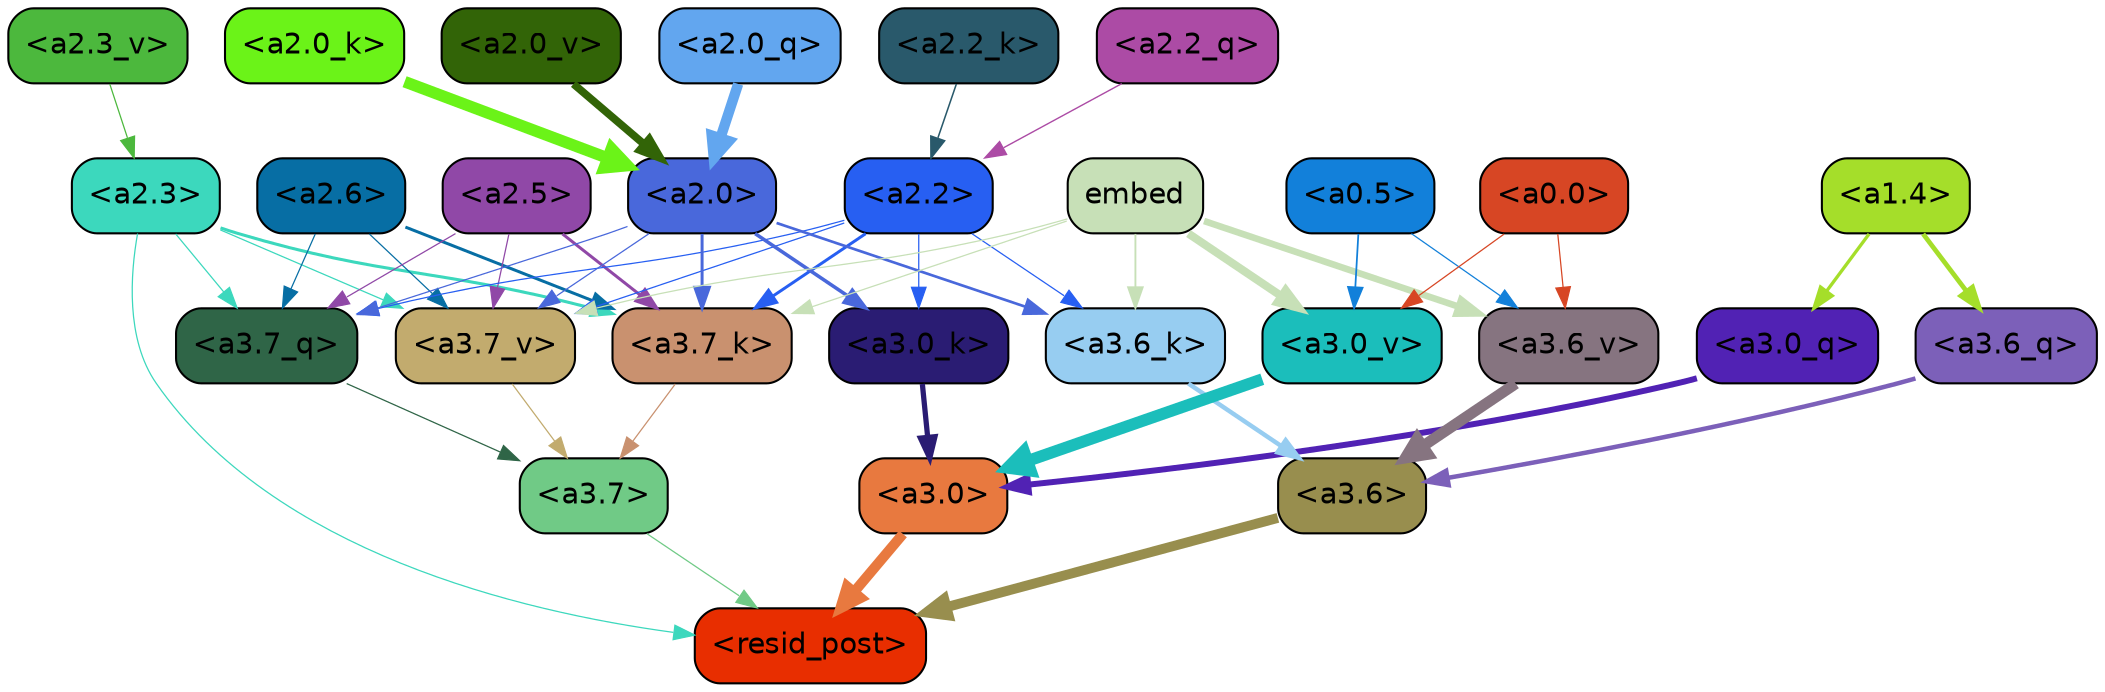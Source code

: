 strict digraph "" {
	graph [bgcolor=transparent,
		layout=dot,
		overlap=false,
		splines=true
	];
	"<a3.7>"	[color=black,
		fillcolor="#70ca86",
		fontname=Helvetica,
		shape=box,
		style="filled, rounded"];
	"<resid_post>"	[color=black,
		fillcolor="#e82e00",
		fontname=Helvetica,
		shape=box,
		style="filled, rounded"];
	"<a3.7>" -> "<resid_post>"	[color="#70ca86",
		penwidth=0.6];
	"<a3.6>"	[color=black,
		fillcolor="#988e4e",
		fontname=Helvetica,
		shape=box,
		style="filled, rounded"];
	"<a3.6>" -> "<resid_post>"	[color="#988e4e",
		penwidth=4.746312499046326];
	"<a3.0>"	[color=black,
		fillcolor="#e8793f",
		fontname=Helvetica,
		shape=box,
		style="filled, rounded"];
	"<a3.0>" -> "<resid_post>"	[color="#e8793f",
		penwidth=4.896343111991882];
	"<a2.3>"	[color=black,
		fillcolor="#3cd8bd",
		fontname=Helvetica,
		shape=box,
		style="filled, rounded"];
	"<a2.3>" -> "<resid_post>"	[color="#3cd8bd",
		penwidth=0.6];
	"<a3.7_q>"	[color=black,
		fillcolor="#2f6547",
		fontname=Helvetica,
		shape=box,
		style="filled, rounded"];
	"<a2.3>" -> "<a3.7_q>"	[color="#3cd8bd",
		penwidth=0.6];
	"<a3.7_k>"	[color=black,
		fillcolor="#c9916f",
		fontname=Helvetica,
		shape=box,
		style="filled, rounded"];
	"<a2.3>" -> "<a3.7_k>"	[color="#3cd8bd",
		penwidth=1.467104621231556];
	"<a3.7_v>"	[color=black,
		fillcolor="#c2ab6e",
		fontname=Helvetica,
		shape=box,
		style="filled, rounded"];
	"<a2.3>" -> "<a3.7_v>"	[color="#3cd8bd",
		penwidth=0.6];
	"<a3.7_q>" -> "<a3.7>"	[color="#2f6547",
		penwidth=0.6];
	"<a3.6_q>"	[color=black,
		fillcolor="#7c60b9",
		fontname=Helvetica,
		shape=box,
		style="filled, rounded"];
	"<a3.6_q>" -> "<a3.6>"	[color="#7c60b9",
		penwidth=2.160832464694977];
	"<a3.0_q>"	[color=black,
		fillcolor="#5122b4",
		fontname=Helvetica,
		shape=box,
		style="filled, rounded"];
	"<a3.0_q>" -> "<a3.0>"	[color="#5122b4",
		penwidth=2.870753765106201];
	"<a3.7_k>" -> "<a3.7>"	[color="#c9916f",
		penwidth=0.6];
	"<a3.6_k>"	[color=black,
		fillcolor="#97cdf1",
		fontname=Helvetica,
		shape=box,
		style="filled, rounded"];
	"<a3.6_k>" -> "<a3.6>"	[color="#97cdf1",
		penwidth=2.13908451795578];
	"<a3.0_k>"	[color=black,
		fillcolor="#2a1c73",
		fontname=Helvetica,
		shape=box,
		style="filled, rounded"];
	"<a3.0_k>" -> "<a3.0>"	[color="#2a1c73",
		penwidth=2.520303964614868];
	"<a3.7_v>" -> "<a3.7>"	[color="#c2ab6e",
		penwidth=0.6];
	"<a3.6_v>"	[color=black,
		fillcolor="#867480",
		fontname=Helvetica,
		shape=box,
		style="filled, rounded"];
	"<a3.6_v>" -> "<a3.6>"	[color="#867480",
		penwidth=5.297133803367615];
	"<a3.0_v>"	[color=black,
		fillcolor="#1bbebb",
		fontname=Helvetica,
		shape=box,
		style="filled, rounded"];
	"<a3.0_v>" -> "<a3.0>"	[color="#1bbebb",
		penwidth=5.680712580680847];
	"<a2.6>"	[color=black,
		fillcolor="#076ea4",
		fontname=Helvetica,
		shape=box,
		style="filled, rounded"];
	"<a2.6>" -> "<a3.7_q>"	[color="#076ea4",
		penwidth=0.6];
	"<a2.6>" -> "<a3.7_k>"	[color="#076ea4",
		penwidth=1.4453159049153328];
	"<a2.6>" -> "<a3.7_v>"	[color="#076ea4",
		penwidth=0.6];
	"<a2.5>"	[color=black,
		fillcolor="#9048a7",
		fontname=Helvetica,
		shape=box,
		style="filled, rounded"];
	"<a2.5>" -> "<a3.7_q>"	[color="#9048a7",
		penwidth=0.6];
	"<a2.5>" -> "<a3.7_k>"	[color="#9048a7",
		penwidth=1.4526091292500496];
	"<a2.5>" -> "<a3.7_v>"	[color="#9048a7",
		penwidth=0.6];
	"<a2.2>"	[color=black,
		fillcolor="#275ff2",
		fontname=Helvetica,
		shape=box,
		style="filled, rounded"];
	"<a2.2>" -> "<a3.7_q>"	[color="#275ff2",
		penwidth=0.6];
	"<a2.2>" -> "<a3.7_k>"	[color="#275ff2",
		penwidth=1.4310357049107552];
	"<a2.2>" -> "<a3.6_k>"	[color="#275ff2",
		penwidth=0.6];
	"<a2.2>" -> "<a3.0_k>"	[color="#275ff2",
		penwidth=0.6];
	"<a2.2>" -> "<a3.7_v>"	[color="#275ff2",
		penwidth=0.6];
	"<a2.0>"	[color=black,
		fillcolor="#4968db",
		fontname=Helvetica,
		shape=box,
		style="filled, rounded"];
	"<a2.0>" -> "<a3.7_q>"	[color="#4968db",
		penwidth=0.6];
	"<a2.0>" -> "<a3.7_k>"	[color="#4968db",
		penwidth=1.4314699843525887];
	"<a2.0>" -> "<a3.6_k>"	[color="#4968db",
		penwidth=1.2950235605239868];
	"<a2.0>" -> "<a3.0_k>"	[color="#4968db",
		penwidth=1.712992787361145];
	"<a2.0>" -> "<a3.7_v>"	[color="#4968db",
		penwidth=0.6];
	"<a1.4>"	[color=black,
		fillcolor="#a5de2a",
		fontname=Helvetica,
		shape=box,
		style="filled, rounded"];
	"<a1.4>" -> "<a3.6_q>"	[color="#a5de2a",
		penwidth=2.2719132900238037];
	"<a1.4>" -> "<a3.0_q>"	[color="#a5de2a",
		penwidth=1.5932877659797668];
	embed	[color=black,
		fillcolor="#c7e0b7",
		fontname=Helvetica,
		shape=box,
		style="filled, rounded"];
	embed -> "<a3.7_k>"	[color="#c7e0b7",
		penwidth=0.6];
	embed -> "<a3.6_k>"	[color="#c7e0b7",
		penwidth=0.891706109046936];
	embed -> "<a3.7_v>"	[color="#c7e0b7",
		penwidth=0.6];
	embed -> "<a3.6_v>"	[color="#c7e0b7",
		penwidth=3.1766927242279053];
	embed -> "<a3.0_v>"	[color="#c7e0b7",
		penwidth=3.9005755856633186];
	"<a0.5>"	[color=black,
		fillcolor="#1280da",
		fontname=Helvetica,
		shape=box,
		style="filled, rounded"];
	"<a0.5>" -> "<a3.6_v>"	[color="#1280da",
		penwidth=0.6];
	"<a0.5>" -> "<a3.0_v>"	[color="#1280da",
		penwidth=0.8493617177009583];
	"<a0.0>"	[color=black,
		fillcolor="#d74624",
		fontname=Helvetica,
		shape=box,
		style="filled, rounded"];
	"<a0.0>" -> "<a3.6_v>"	[color="#d74624",
		penwidth=0.6];
	"<a0.0>" -> "<a3.0_v>"	[color="#d74624",
		penwidth=0.6];
	"<a2.2_q>"	[color=black,
		fillcolor="#ac4ba5",
		fontname=Helvetica,
		shape=box,
		style="filled, rounded"];
	"<a2.2_q>" -> "<a2.2>"	[color="#ac4ba5",
		penwidth=0.6677633281797171];
	"<a2.0_q>"	[color=black,
		fillcolor="#62a6ef",
		fontname=Helvetica,
		shape=box,
		style="filled, rounded"];
	"<a2.0_q>" -> "<a2.0>"	[color="#62a6ef",
		penwidth=4.966194009408355];
	"<a2.2_k>"	[color=black,
		fillcolor="#29596b",
		fontname=Helvetica,
		shape=box,
		style="filled, rounded"];
	"<a2.2_k>" -> "<a2.2>"	[color="#29596b",
		penwidth=0.7399393804371357];
	"<a2.0_k>"	[color=black,
		fillcolor="#6bf318",
		fontname=Helvetica,
		shape=box,
		style="filled, rounded"];
	"<a2.0_k>" -> "<a2.0>"	[color="#6bf318",
		penwidth=5.5817058570683];
	"<a2.3_v>"	[color=black,
		fillcolor="#4cb83d",
		fontname=Helvetica,
		shape=box,
		style="filled, rounded"];
	"<a2.3_v>" -> "<a2.3>"	[color="#4cb83d",
		penwidth=0.6];
	"<a2.0_v>"	[color=black,
		fillcolor="#326407",
		fontname=Helvetica,
		shape=box,
		style="filled, rounded"];
	"<a2.0_v>" -> "<a2.0>"	[color="#326407",
		penwidth=3.7102378383278847];
}

